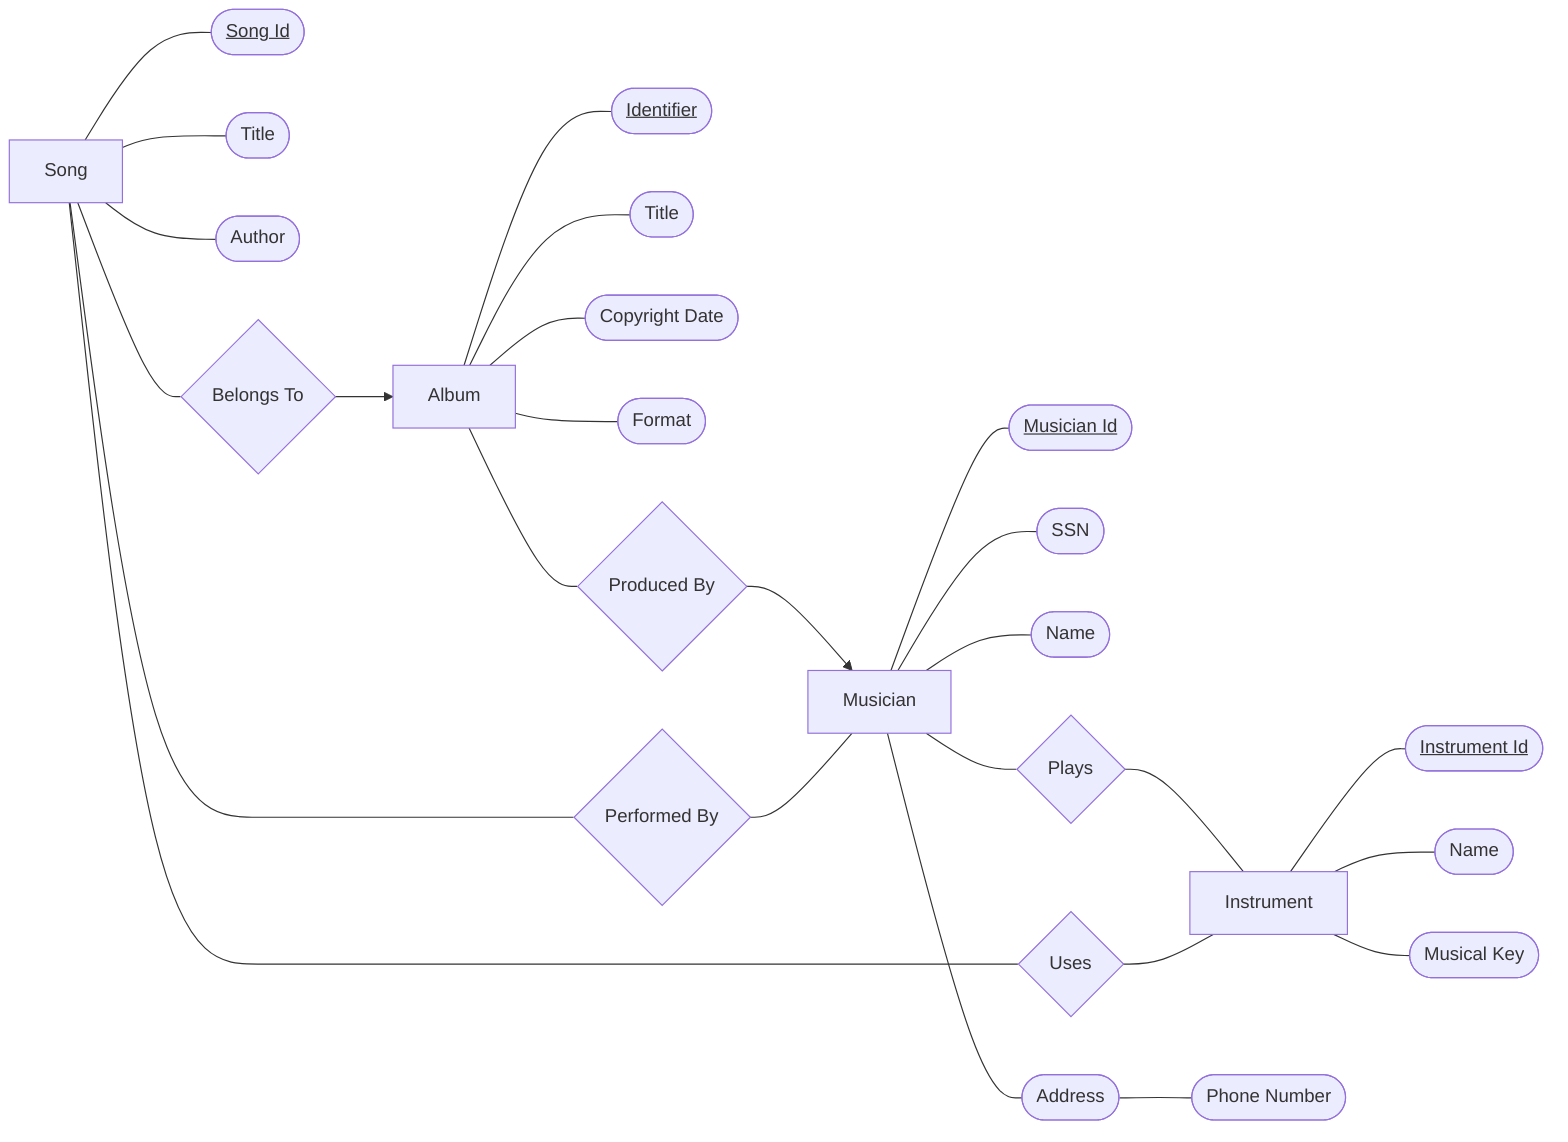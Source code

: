 flowchart LR

Instrument
Instrument --- ins_id([<u>Instrument Id</u>])
Instrument --- ins_name([Name])
Instrument --- musical_key([Musical Key])

Musician
Musician --- mus_id([<u>Musician Id</u>])
Musician --- ssn([SSN])
Musician --- mus_name([Name])
Musician --- mus_ad([Address]) --- ad_phone([Phone Number])

Song
Song --- song_id([<u>Song Id</u>])
Song --- song_title([Title])
Song --- song_author([Author])

Album
Album --- al_id([<u>Identifier</u>])
Album --- al_title([Title])
Album --- al_copyright_date([Copyright Date])
Album --- al_format([Format])

plays{Plays}
produced_by{Produced By}
belongs_to{Belongs To}
uses{Uses}
performed_by{Performed By}


Song --- belongs_to --> Album
Album --- produced_by --> Musician
Musician --- plays --- Instrument
Song --- uses --- Instrument
Song --- performed_by --- Musician